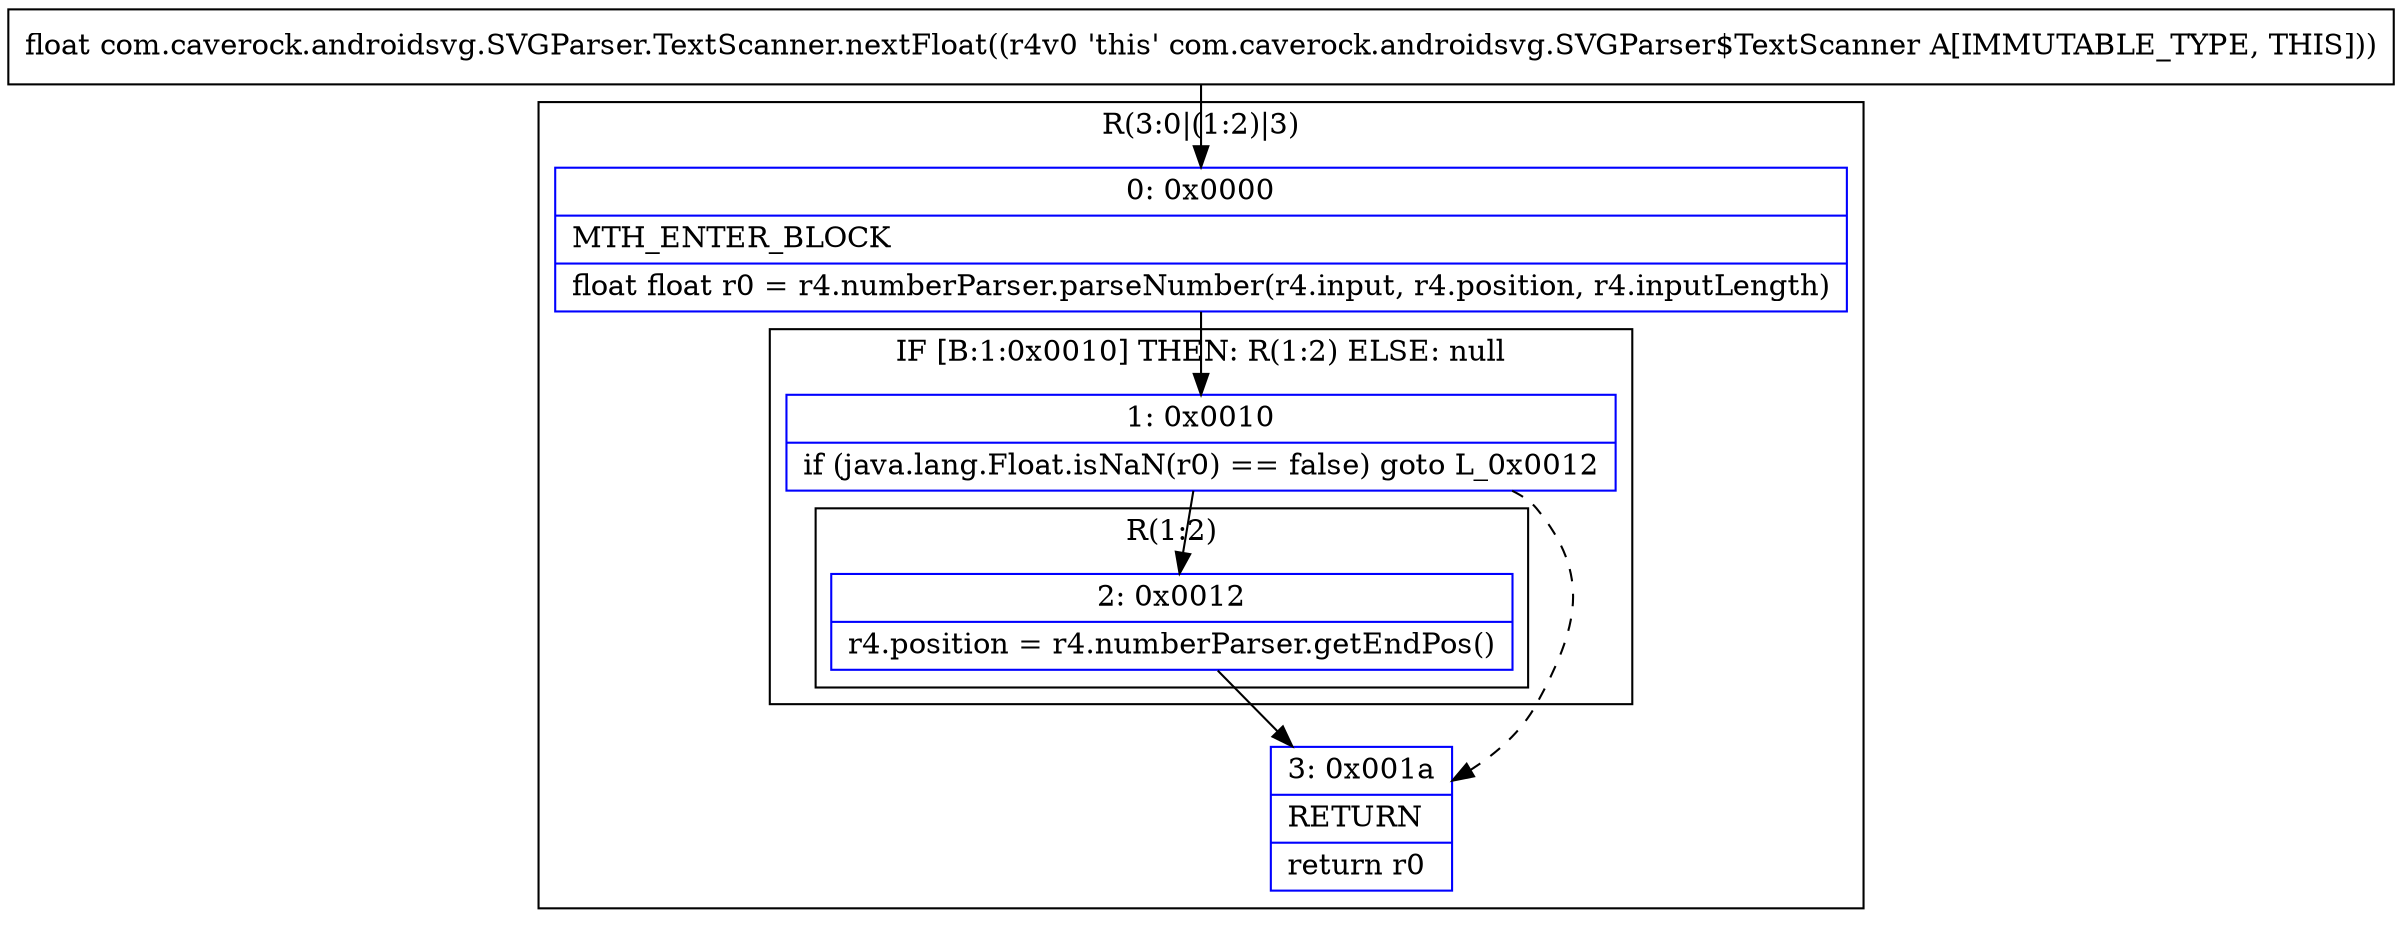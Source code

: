 digraph "CFG forcom.caverock.androidsvg.SVGParser.TextScanner.nextFloat()F" {
subgraph cluster_Region_516349001 {
label = "R(3:0|(1:2)|3)";
node [shape=record,color=blue];
Node_0 [shape=record,label="{0\:\ 0x0000|MTH_ENTER_BLOCK\l|float float r0 = r4.numberParser.parseNumber(r4.input, r4.position, r4.inputLength)\l}"];
subgraph cluster_IfRegion_1293733953 {
label = "IF [B:1:0x0010] THEN: R(1:2) ELSE: null";
node [shape=record,color=blue];
Node_1 [shape=record,label="{1\:\ 0x0010|if (java.lang.Float.isNaN(r0) == false) goto L_0x0012\l}"];
subgraph cluster_Region_1914046739 {
label = "R(1:2)";
node [shape=record,color=blue];
Node_2 [shape=record,label="{2\:\ 0x0012|r4.position = r4.numberParser.getEndPos()\l}"];
}
}
Node_3 [shape=record,label="{3\:\ 0x001a|RETURN\l|return r0\l}"];
}
MethodNode[shape=record,label="{float com.caverock.androidsvg.SVGParser.TextScanner.nextFloat((r4v0 'this' com.caverock.androidsvg.SVGParser$TextScanner A[IMMUTABLE_TYPE, THIS])) }"];
MethodNode -> Node_0;
Node_0 -> Node_1;
Node_1 -> Node_2;
Node_1 -> Node_3[style=dashed];
Node_2 -> Node_3;
}

